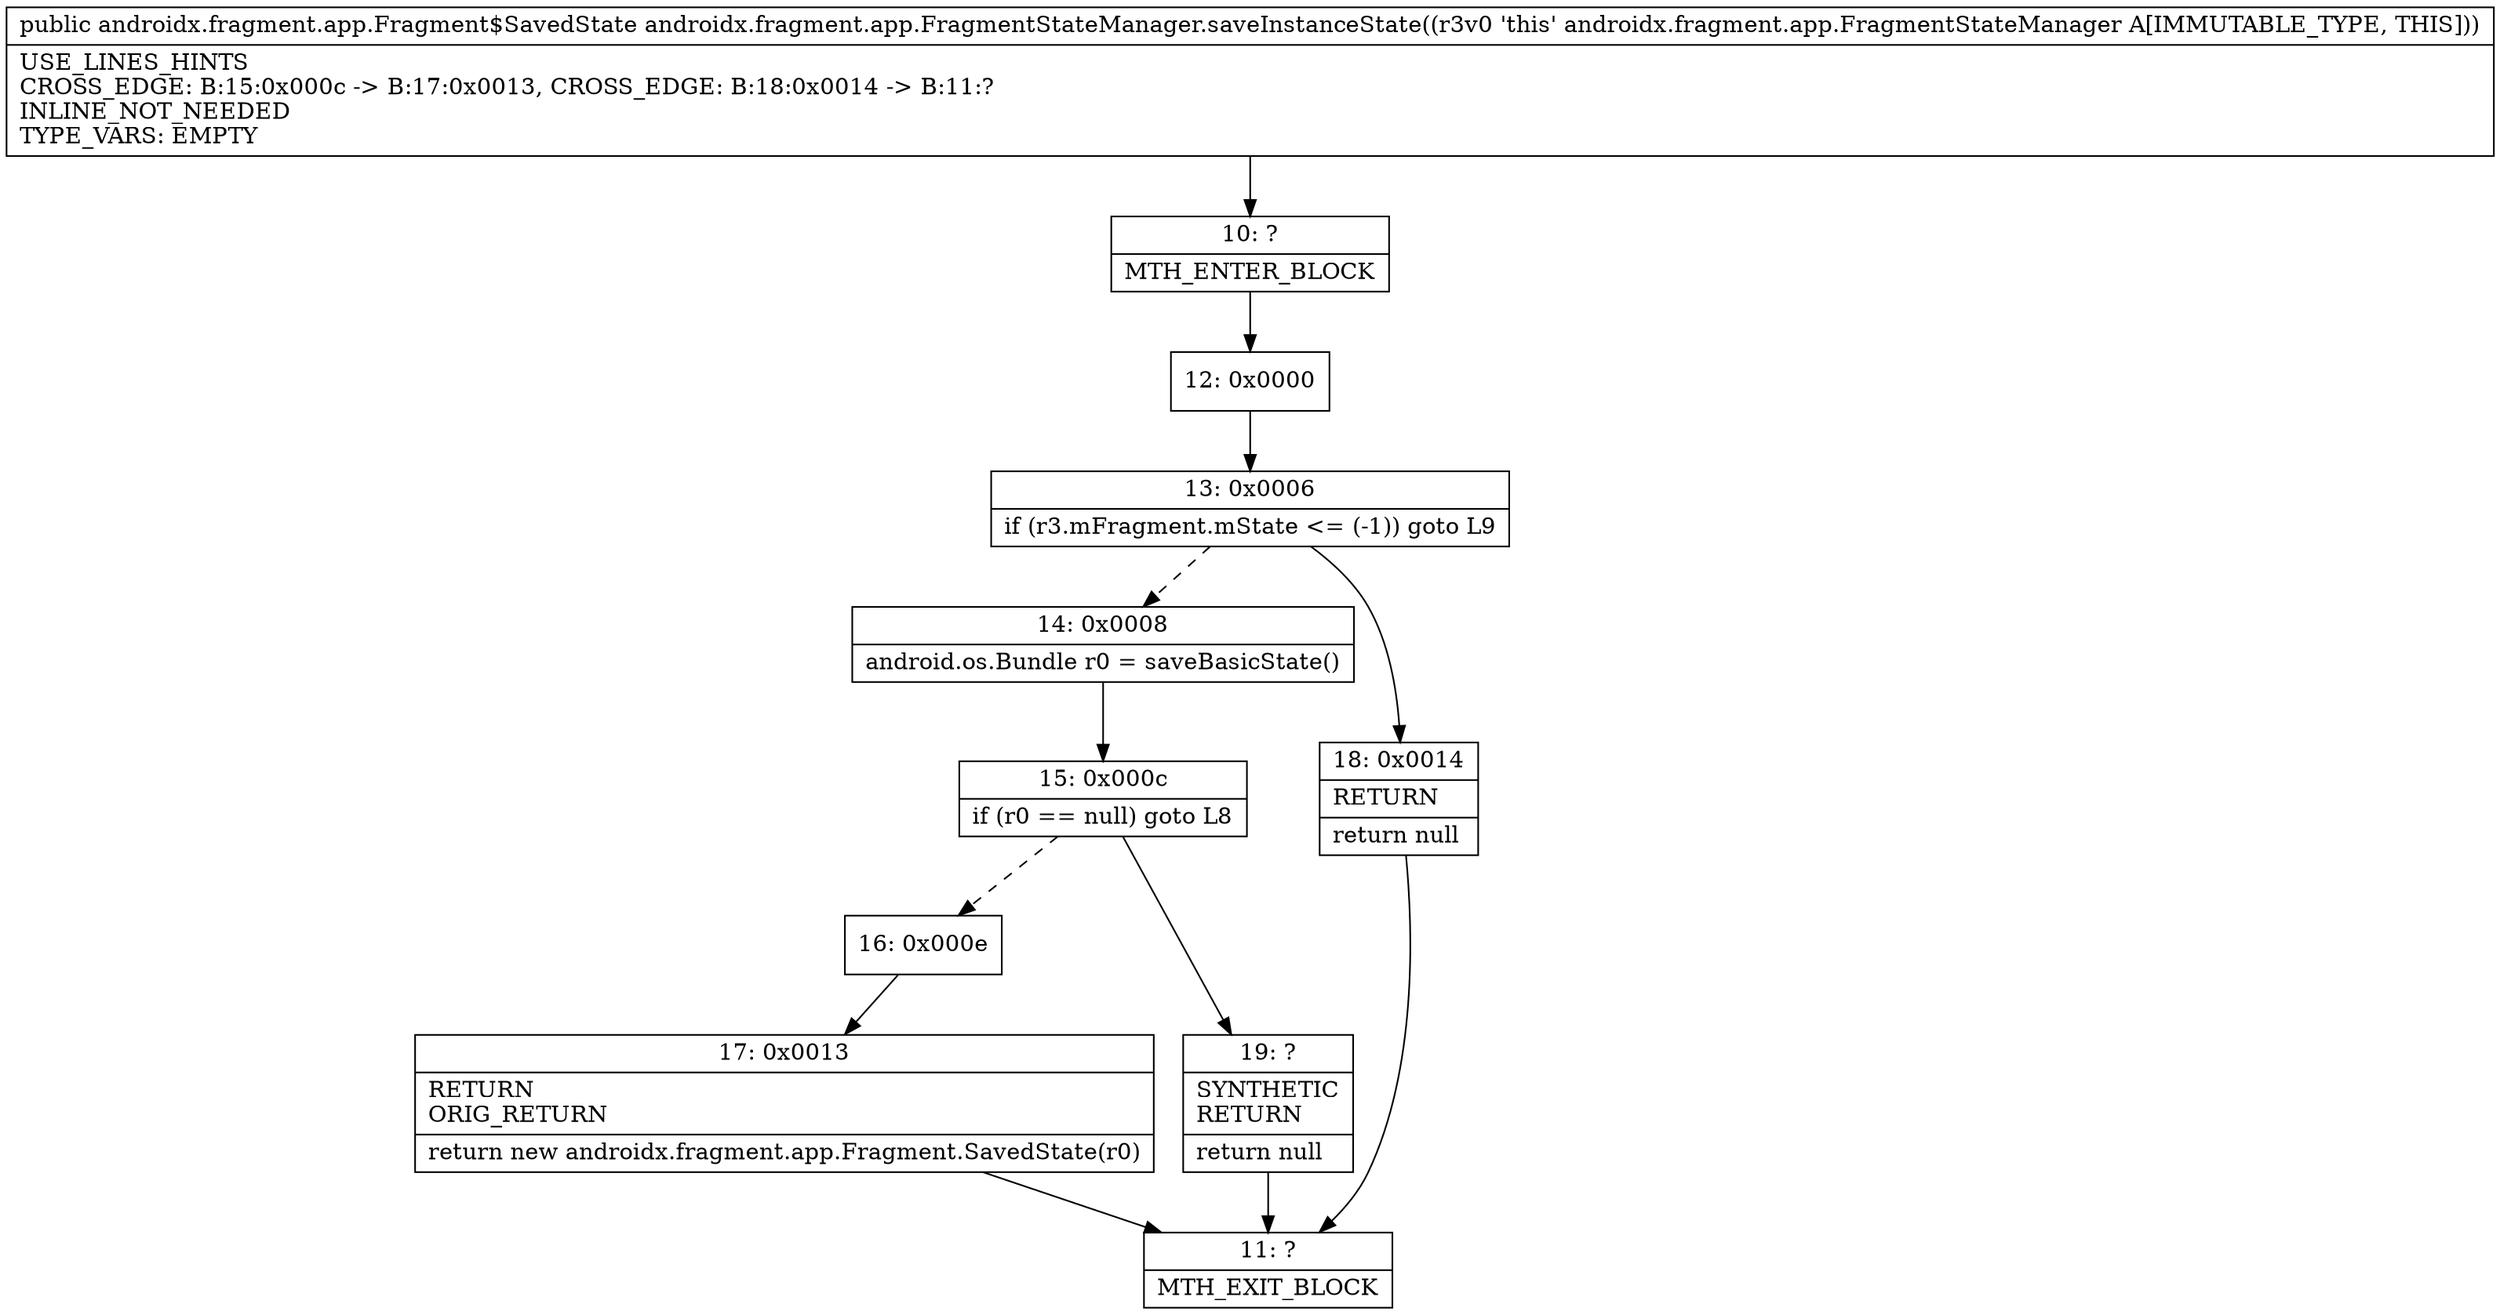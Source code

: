 digraph "CFG forandroidx.fragment.app.FragmentStateManager.saveInstanceState()Landroidx\/fragment\/app\/Fragment$SavedState;" {
Node_10 [shape=record,label="{10\:\ ?|MTH_ENTER_BLOCK\l}"];
Node_12 [shape=record,label="{12\:\ 0x0000}"];
Node_13 [shape=record,label="{13\:\ 0x0006|if (r3.mFragment.mState \<= (\-1)) goto L9\l}"];
Node_14 [shape=record,label="{14\:\ 0x0008|android.os.Bundle r0 = saveBasicState()\l}"];
Node_15 [shape=record,label="{15\:\ 0x000c|if (r0 == null) goto L8\l}"];
Node_16 [shape=record,label="{16\:\ 0x000e}"];
Node_17 [shape=record,label="{17\:\ 0x0013|RETURN\lORIG_RETURN\l|return new androidx.fragment.app.Fragment.SavedState(r0)\l}"];
Node_11 [shape=record,label="{11\:\ ?|MTH_EXIT_BLOCK\l}"];
Node_19 [shape=record,label="{19\:\ ?|SYNTHETIC\lRETURN\l|return null\l}"];
Node_18 [shape=record,label="{18\:\ 0x0014|RETURN\l|return null\l}"];
MethodNode[shape=record,label="{public androidx.fragment.app.Fragment$SavedState androidx.fragment.app.FragmentStateManager.saveInstanceState((r3v0 'this' androidx.fragment.app.FragmentStateManager A[IMMUTABLE_TYPE, THIS]))  | USE_LINES_HINTS\lCROSS_EDGE: B:15:0x000c \-\> B:17:0x0013, CROSS_EDGE: B:18:0x0014 \-\> B:11:?\lINLINE_NOT_NEEDED\lTYPE_VARS: EMPTY\l}"];
MethodNode -> Node_10;Node_10 -> Node_12;
Node_12 -> Node_13;
Node_13 -> Node_14[style=dashed];
Node_13 -> Node_18;
Node_14 -> Node_15;
Node_15 -> Node_16[style=dashed];
Node_15 -> Node_19;
Node_16 -> Node_17;
Node_17 -> Node_11;
Node_19 -> Node_11;
Node_18 -> Node_11;
}

